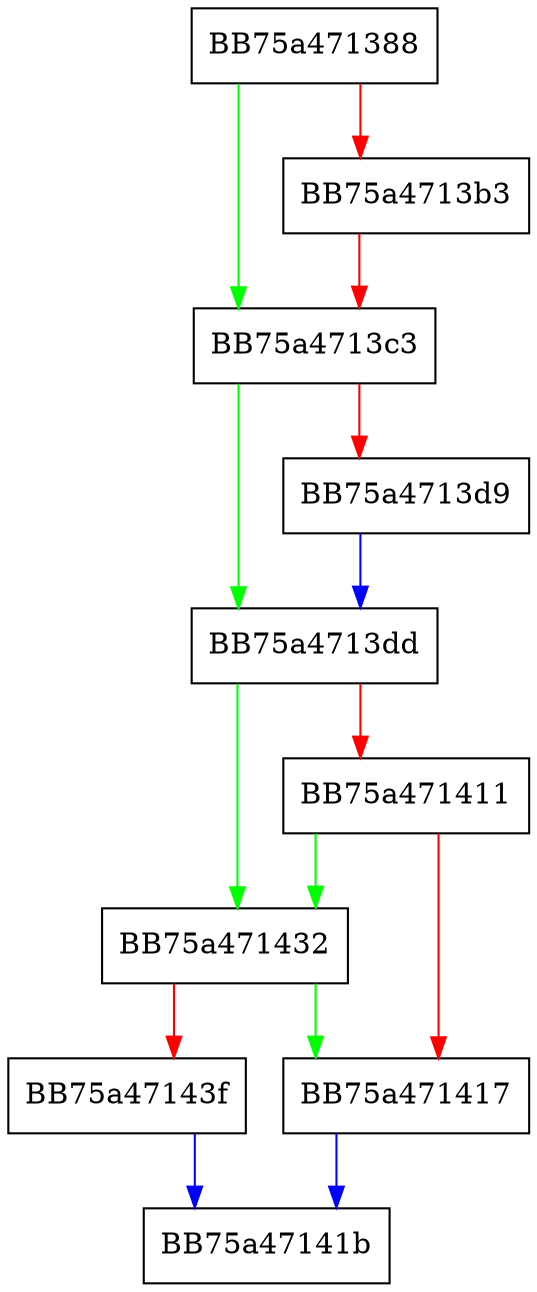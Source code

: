 digraph push_repeater_count {
  node [shape="box"];
  graph [splines=ortho];
  BB75a471388 -> BB75a4713c3 [color="green"];
  BB75a471388 -> BB75a4713b3 [color="red"];
  BB75a4713b3 -> BB75a4713c3 [color="red"];
  BB75a4713c3 -> BB75a4713dd [color="green"];
  BB75a4713c3 -> BB75a4713d9 [color="red"];
  BB75a4713d9 -> BB75a4713dd [color="blue"];
  BB75a4713dd -> BB75a471432 [color="green"];
  BB75a4713dd -> BB75a471411 [color="red"];
  BB75a471411 -> BB75a471432 [color="green"];
  BB75a471411 -> BB75a471417 [color="red"];
  BB75a471417 -> BB75a47141b [color="blue"];
  BB75a471432 -> BB75a471417 [color="green"];
  BB75a471432 -> BB75a47143f [color="red"];
  BB75a47143f -> BB75a47141b [color="blue"];
}